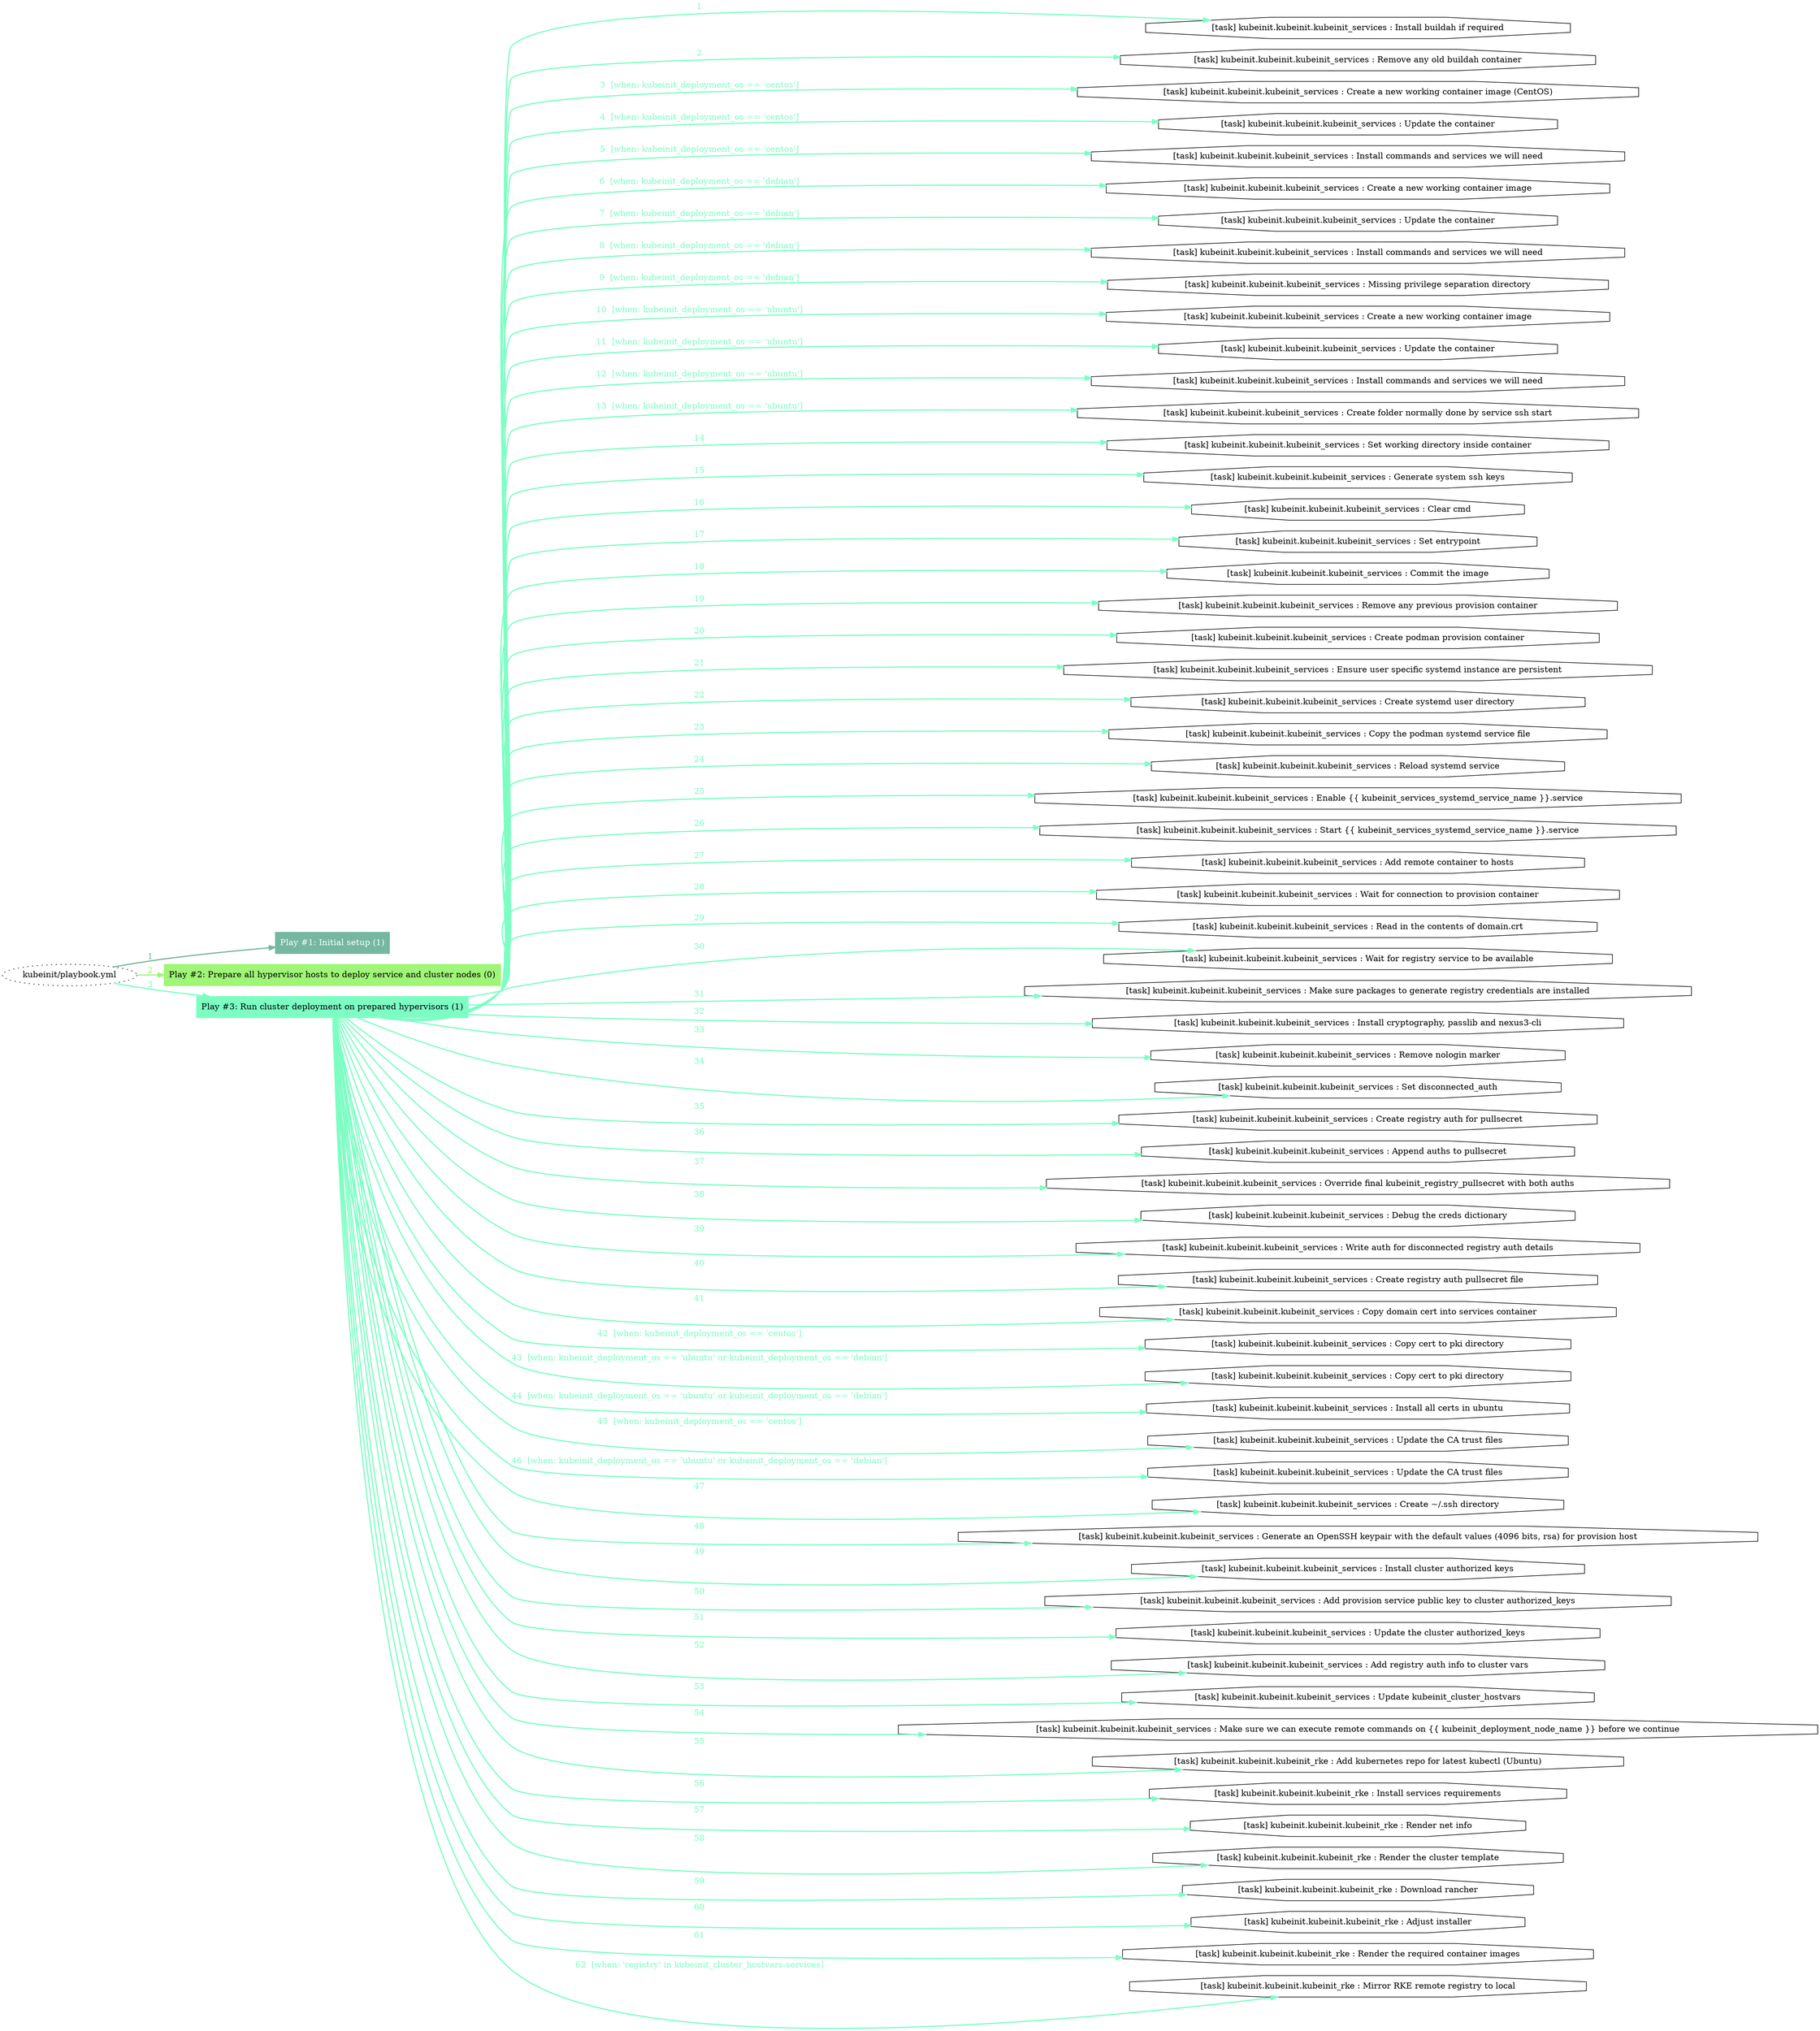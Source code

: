 digraph "kubeinit/playbook.yml "{
	graph [concentrate=true ordering=in rankdir=LR ratio=fill]
	edge [esep=5 sep=10]
	"kubeinit/playbook.yml" [id=root_node style=dotted]
	subgraph "Play #1: Initial setup (1) "{
		"Play #1: Initial setup (1)" [color="#75b7a0" fontcolor="#ffffff" id="play_db5c2b08-41c2-4093-bc88-210198c471d7" shape=box style=filled tooltip=localhost]
		"kubeinit/playbook.yml" -> "Play #1: Initial setup (1)" [label=1 color="#75b7a0" fontcolor="#75b7a0" id="edge_f2692716-f0dc-4df9-846f-8cd3963e53b9" style=bold]
	}
	subgraph "Play #2: Prepare all hypervisor hosts to deploy service and cluster nodes (0) "{
		"Play #2: Prepare all hypervisor hosts to deploy service and cluster nodes (0)" [color="#9ff576" fontcolor="#000000" id="play_c4b682ef-e2d0-45e0-beb5-3cf2cc6bad97" shape=box style=filled tooltip=""]
		"kubeinit/playbook.yml" -> "Play #2: Prepare all hypervisor hosts to deploy service and cluster nodes (0)" [label=2 color="#9ff576" fontcolor="#9ff576" id="edge_4d071160-50fc-435b-a11a-b99a9e146b08" style=bold]
	}
	subgraph "Play #3: Run cluster deployment on prepared hypervisors (1) "{
		"Play #3: Run cluster deployment on prepared hypervisors (1)" [color="#7cfec3" fontcolor="#000000" id="play_b5b561e1-4717-4a12-9656-3282ff8331ac" shape=box style=filled tooltip=localhost]
		"kubeinit/playbook.yml" -> "Play #3: Run cluster deployment on prepared hypervisors (1)" [label=3 color="#7cfec3" fontcolor="#7cfec3" id="edge_5e57182f-50f9-43e4-b829-941e9809f07f" style=bold]
		"task_eb3deae8-b852-45d5-abd5-f4f80c585948" [label="[task] kubeinit.kubeinit.kubeinit_services : Install buildah if required" id="task_eb3deae8-b852-45d5-abd5-f4f80c585948" shape=octagon tooltip="[task] kubeinit.kubeinit.kubeinit_services : Install buildah if required"]
		"Play #3: Run cluster deployment on prepared hypervisors (1)" -> "task_eb3deae8-b852-45d5-abd5-f4f80c585948" [label=1 color="#7cfec3" fontcolor="#7cfec3" id="edge_3176e84b-0b3a-4587-9674-d919a4d84194" style=bold]
		"task_aeccb268-d2ef-4d61-a649-5c4a43fba160" [label="[task] kubeinit.kubeinit.kubeinit_services : Remove any old buildah container" id="task_aeccb268-d2ef-4d61-a649-5c4a43fba160" shape=octagon tooltip="[task] kubeinit.kubeinit.kubeinit_services : Remove any old buildah container"]
		"Play #3: Run cluster deployment on prepared hypervisors (1)" -> "task_aeccb268-d2ef-4d61-a649-5c4a43fba160" [label=2 color="#7cfec3" fontcolor="#7cfec3" id="edge_02f58f67-a116-4ac0-af77-cced0ee3763c" style=bold]
		"task_299a45b2-3d88-4fdc-bb3a-990438a171bb" [label="[task] kubeinit.kubeinit.kubeinit_services : Create a new working container image (CentOS)" id="task_299a45b2-3d88-4fdc-bb3a-990438a171bb" shape=octagon tooltip="[task] kubeinit.kubeinit.kubeinit_services : Create a new working container image (CentOS)"]
		"Play #3: Run cluster deployment on prepared hypervisors (1)" -> "task_299a45b2-3d88-4fdc-bb3a-990438a171bb" [label="3  [when: kubeinit_deployment_os == 'centos']" color="#7cfec3" fontcolor="#7cfec3" id="edge_cd0a94c3-e4cf-42c9-8e14-ccbb732563be" style=bold]
		"task_94a93217-7795-4a3d-8478-3b70072a0567" [label="[task] kubeinit.kubeinit.kubeinit_services : Update the container" id="task_94a93217-7795-4a3d-8478-3b70072a0567" shape=octagon tooltip="[task] kubeinit.kubeinit.kubeinit_services : Update the container"]
		"Play #3: Run cluster deployment on prepared hypervisors (1)" -> "task_94a93217-7795-4a3d-8478-3b70072a0567" [label="4  [when: kubeinit_deployment_os == 'centos']" color="#7cfec3" fontcolor="#7cfec3" id="edge_8c88e606-3300-4b4b-ba50-f7129e37f980" style=bold]
		"task_09172a1b-9aed-4ebf-9253-27fffa7ce310" [label="[task] kubeinit.kubeinit.kubeinit_services : Install commands and services we will need" id="task_09172a1b-9aed-4ebf-9253-27fffa7ce310" shape=octagon tooltip="[task] kubeinit.kubeinit.kubeinit_services : Install commands and services we will need"]
		"Play #3: Run cluster deployment on prepared hypervisors (1)" -> "task_09172a1b-9aed-4ebf-9253-27fffa7ce310" [label="5  [when: kubeinit_deployment_os == 'centos']" color="#7cfec3" fontcolor="#7cfec3" id="edge_322b72ef-73a3-4fb6-8af7-2efeaf49dda3" style=bold]
		"task_03bacb35-f1d1-4a3f-8543-3f46b5deb69e" [label="[task] kubeinit.kubeinit.kubeinit_services : Create a new working container image" id="task_03bacb35-f1d1-4a3f-8543-3f46b5deb69e" shape=octagon tooltip="[task] kubeinit.kubeinit.kubeinit_services : Create a new working container image"]
		"Play #3: Run cluster deployment on prepared hypervisors (1)" -> "task_03bacb35-f1d1-4a3f-8543-3f46b5deb69e" [label="6  [when: kubeinit_deployment_os == 'debian']" color="#7cfec3" fontcolor="#7cfec3" id="edge_49dae150-edd7-40a0-90d5-3c2eacb2e509" style=bold]
		"task_e1a2e2fb-fa04-460c-a6e2-55c296efd948" [label="[task] kubeinit.kubeinit.kubeinit_services : Update the container" id="task_e1a2e2fb-fa04-460c-a6e2-55c296efd948" shape=octagon tooltip="[task] kubeinit.kubeinit.kubeinit_services : Update the container"]
		"Play #3: Run cluster deployment on prepared hypervisors (1)" -> "task_e1a2e2fb-fa04-460c-a6e2-55c296efd948" [label="7  [when: kubeinit_deployment_os == 'debian']" color="#7cfec3" fontcolor="#7cfec3" id="edge_676d3331-3d2f-48d9-beb6-794b25f71ba0" style=bold]
		"task_eb1ddca5-7da3-4edd-87de-d6b91bf18a06" [label="[task] kubeinit.kubeinit.kubeinit_services : Install commands and services we will need" id="task_eb1ddca5-7da3-4edd-87de-d6b91bf18a06" shape=octagon tooltip="[task] kubeinit.kubeinit.kubeinit_services : Install commands and services we will need"]
		"Play #3: Run cluster deployment on prepared hypervisors (1)" -> "task_eb1ddca5-7da3-4edd-87de-d6b91bf18a06" [label="8  [when: kubeinit_deployment_os == 'debian']" color="#7cfec3" fontcolor="#7cfec3" id="edge_94600c9b-da96-425d-b15e-e94a21d71d1b" style=bold]
		"task_0309241b-6e24-4f46-9f70-974b5a46934c" [label="[task] kubeinit.kubeinit.kubeinit_services : Missing privilege separation directory" id="task_0309241b-6e24-4f46-9f70-974b5a46934c" shape=octagon tooltip="[task] kubeinit.kubeinit.kubeinit_services : Missing privilege separation directory"]
		"Play #3: Run cluster deployment on prepared hypervisors (1)" -> "task_0309241b-6e24-4f46-9f70-974b5a46934c" [label="9  [when: kubeinit_deployment_os == 'debian']" color="#7cfec3" fontcolor="#7cfec3" id="edge_a8473c50-bf99-4a28-a06a-2880773eb11f" style=bold]
		"task_7f1bed99-1a0a-4584-9991-e90c26e74b3a" [label="[task] kubeinit.kubeinit.kubeinit_services : Create a new working container image" id="task_7f1bed99-1a0a-4584-9991-e90c26e74b3a" shape=octagon tooltip="[task] kubeinit.kubeinit.kubeinit_services : Create a new working container image"]
		"Play #3: Run cluster deployment on prepared hypervisors (1)" -> "task_7f1bed99-1a0a-4584-9991-e90c26e74b3a" [label="10  [when: kubeinit_deployment_os == 'ubuntu']" color="#7cfec3" fontcolor="#7cfec3" id="edge_31f1cd06-4875-4bef-9f75-ab010dd3d924" style=bold]
		"task_8ca01cf9-5712-42fb-b9cb-c2a0284963f1" [label="[task] kubeinit.kubeinit.kubeinit_services : Update the container" id="task_8ca01cf9-5712-42fb-b9cb-c2a0284963f1" shape=octagon tooltip="[task] kubeinit.kubeinit.kubeinit_services : Update the container"]
		"Play #3: Run cluster deployment on prepared hypervisors (1)" -> "task_8ca01cf9-5712-42fb-b9cb-c2a0284963f1" [label="11  [when: kubeinit_deployment_os == 'ubuntu']" color="#7cfec3" fontcolor="#7cfec3" id="edge_d5e85b05-e9a3-46f9-9a85-855064da9c84" style=bold]
		"task_65afe471-df01-4b52-8f6e-b931509bca2e" [label="[task] kubeinit.kubeinit.kubeinit_services : Install commands and services we will need" id="task_65afe471-df01-4b52-8f6e-b931509bca2e" shape=octagon tooltip="[task] kubeinit.kubeinit.kubeinit_services : Install commands and services we will need"]
		"Play #3: Run cluster deployment on prepared hypervisors (1)" -> "task_65afe471-df01-4b52-8f6e-b931509bca2e" [label="12  [when: kubeinit_deployment_os == 'ubuntu']" color="#7cfec3" fontcolor="#7cfec3" id="edge_57678749-9cc5-472e-b5b5-ed1073ae364e" style=bold]
		"task_ba601f81-fc92-49c2-b188-e943549f6486" [label="[task] kubeinit.kubeinit.kubeinit_services : Create folder normally done by service ssh start" id="task_ba601f81-fc92-49c2-b188-e943549f6486" shape=octagon tooltip="[task] kubeinit.kubeinit.kubeinit_services : Create folder normally done by service ssh start"]
		"Play #3: Run cluster deployment on prepared hypervisors (1)" -> "task_ba601f81-fc92-49c2-b188-e943549f6486" [label="13  [when: kubeinit_deployment_os == 'ubuntu']" color="#7cfec3" fontcolor="#7cfec3" id="edge_d20642f2-8932-418b-8449-c34049ba0591" style=bold]
		"task_1cce31fc-01e8-4d84-9009-72843fa42929" [label="[task] kubeinit.kubeinit.kubeinit_services : Set working directory inside container" id="task_1cce31fc-01e8-4d84-9009-72843fa42929" shape=octagon tooltip="[task] kubeinit.kubeinit.kubeinit_services : Set working directory inside container"]
		"Play #3: Run cluster deployment on prepared hypervisors (1)" -> "task_1cce31fc-01e8-4d84-9009-72843fa42929" [label=14 color="#7cfec3" fontcolor="#7cfec3" id="edge_e5d31b13-8aa7-427a-9ac4-3cde004ad563" style=bold]
		"task_fd8aa023-0566-4c90-8e82-9136257ae4cf" [label="[task] kubeinit.kubeinit.kubeinit_services : Generate system ssh keys" id="task_fd8aa023-0566-4c90-8e82-9136257ae4cf" shape=octagon tooltip="[task] kubeinit.kubeinit.kubeinit_services : Generate system ssh keys"]
		"Play #3: Run cluster deployment on prepared hypervisors (1)" -> "task_fd8aa023-0566-4c90-8e82-9136257ae4cf" [label=15 color="#7cfec3" fontcolor="#7cfec3" id="edge_1c42b006-7094-419c-af99-1fb9a7d79b02" style=bold]
		"task_21375464-47f8-4625-8ec4-cc430a6d858b" [label="[task] kubeinit.kubeinit.kubeinit_services : Clear cmd" id="task_21375464-47f8-4625-8ec4-cc430a6d858b" shape=octagon tooltip="[task] kubeinit.kubeinit.kubeinit_services : Clear cmd"]
		"Play #3: Run cluster deployment on prepared hypervisors (1)" -> "task_21375464-47f8-4625-8ec4-cc430a6d858b" [label=16 color="#7cfec3" fontcolor="#7cfec3" id="edge_0b7484ce-cb0f-40c2-9f5d-8fd46fe22cb4" style=bold]
		"task_3ad00685-d5a1-4bc9-b0d1-979c3a570394" [label="[task] kubeinit.kubeinit.kubeinit_services : Set entrypoint" id="task_3ad00685-d5a1-4bc9-b0d1-979c3a570394" shape=octagon tooltip="[task] kubeinit.kubeinit.kubeinit_services : Set entrypoint"]
		"Play #3: Run cluster deployment on prepared hypervisors (1)" -> "task_3ad00685-d5a1-4bc9-b0d1-979c3a570394" [label=17 color="#7cfec3" fontcolor="#7cfec3" id="edge_2e1f7cac-cf98-407f-b347-f2d1fc8f8db3" style=bold]
		"task_4aecc2ed-d5c2-4e29-953e-400711b58e0c" [label="[task] kubeinit.kubeinit.kubeinit_services : Commit the image" id="task_4aecc2ed-d5c2-4e29-953e-400711b58e0c" shape=octagon tooltip="[task] kubeinit.kubeinit.kubeinit_services : Commit the image"]
		"Play #3: Run cluster deployment on prepared hypervisors (1)" -> "task_4aecc2ed-d5c2-4e29-953e-400711b58e0c" [label=18 color="#7cfec3" fontcolor="#7cfec3" id="edge_44ac98d0-6074-41d0-a5f3-310a4712cda8" style=bold]
		"task_2db74bdc-6e37-4aeb-9f7c-cc959b7cad39" [label="[task] kubeinit.kubeinit.kubeinit_services : Remove any previous provision container" id="task_2db74bdc-6e37-4aeb-9f7c-cc959b7cad39" shape=octagon tooltip="[task] kubeinit.kubeinit.kubeinit_services : Remove any previous provision container"]
		"Play #3: Run cluster deployment on prepared hypervisors (1)" -> "task_2db74bdc-6e37-4aeb-9f7c-cc959b7cad39" [label=19 color="#7cfec3" fontcolor="#7cfec3" id="edge_45744e82-a2ad-4ea7-9d4d-5c6614c632c3" style=bold]
		"task_c3694c63-f13d-4a9f-80f6-63856963431e" [label="[task] kubeinit.kubeinit.kubeinit_services : Create podman provision container" id="task_c3694c63-f13d-4a9f-80f6-63856963431e" shape=octagon tooltip="[task] kubeinit.kubeinit.kubeinit_services : Create podman provision container"]
		"Play #3: Run cluster deployment on prepared hypervisors (1)" -> "task_c3694c63-f13d-4a9f-80f6-63856963431e" [label=20 color="#7cfec3" fontcolor="#7cfec3" id="edge_4bac66d3-4c83-418d-8034-12ba9b7684bc" style=bold]
		"task_cdb393a2-45a7-45cf-a584-d1c71c3a8252" [label="[task] kubeinit.kubeinit.kubeinit_services : Ensure user specific systemd instance are persistent" id="task_cdb393a2-45a7-45cf-a584-d1c71c3a8252" shape=octagon tooltip="[task] kubeinit.kubeinit.kubeinit_services : Ensure user specific systemd instance are persistent"]
		"Play #3: Run cluster deployment on prepared hypervisors (1)" -> "task_cdb393a2-45a7-45cf-a584-d1c71c3a8252" [label=21 color="#7cfec3" fontcolor="#7cfec3" id="edge_6704e1f7-809d-4bbe-ae95-2cbc9d23fc02" style=bold]
		"task_c17f1e11-a345-4462-886b-09c0ace13452" [label="[task] kubeinit.kubeinit.kubeinit_services : Create systemd user directory" id="task_c17f1e11-a345-4462-886b-09c0ace13452" shape=octagon tooltip="[task] kubeinit.kubeinit.kubeinit_services : Create systemd user directory"]
		"Play #3: Run cluster deployment on prepared hypervisors (1)" -> "task_c17f1e11-a345-4462-886b-09c0ace13452" [label=22 color="#7cfec3" fontcolor="#7cfec3" id="edge_27f3c99b-988d-4f0f-9344-e421107f7d9b" style=bold]
		"task_5f54d8fa-a302-4554-b5e7-4a6638f107e5" [label="[task] kubeinit.kubeinit.kubeinit_services : Copy the podman systemd service file" id="task_5f54d8fa-a302-4554-b5e7-4a6638f107e5" shape=octagon tooltip="[task] kubeinit.kubeinit.kubeinit_services : Copy the podman systemd service file"]
		"Play #3: Run cluster deployment on prepared hypervisors (1)" -> "task_5f54d8fa-a302-4554-b5e7-4a6638f107e5" [label=23 color="#7cfec3" fontcolor="#7cfec3" id="edge_172641c9-a0a4-4305-8419-e96ce9dd383a" style=bold]
		"task_867caf61-ba80-4810-b605-7f9426a6e8d8" [label="[task] kubeinit.kubeinit.kubeinit_services : Reload systemd service" id="task_867caf61-ba80-4810-b605-7f9426a6e8d8" shape=octagon tooltip="[task] kubeinit.kubeinit.kubeinit_services : Reload systemd service"]
		"Play #3: Run cluster deployment on prepared hypervisors (1)" -> "task_867caf61-ba80-4810-b605-7f9426a6e8d8" [label=24 color="#7cfec3" fontcolor="#7cfec3" id="edge_9ef191d9-8261-4ddf-a931-18e597aff491" style=bold]
		"task_6db72aed-c899-4a75-8b70-736eac4a0fbb" [label="[task] kubeinit.kubeinit.kubeinit_services : Enable {{ kubeinit_services_systemd_service_name }}.service" id="task_6db72aed-c899-4a75-8b70-736eac4a0fbb" shape=octagon tooltip="[task] kubeinit.kubeinit.kubeinit_services : Enable {{ kubeinit_services_systemd_service_name }}.service"]
		"Play #3: Run cluster deployment on prepared hypervisors (1)" -> "task_6db72aed-c899-4a75-8b70-736eac4a0fbb" [label=25 color="#7cfec3" fontcolor="#7cfec3" id="edge_f090d34a-9b6c-46ac-88bc-7b21f4575d8f" style=bold]
		"task_91858cde-1e50-40dc-970b-19f1390c40ef" [label="[task] kubeinit.kubeinit.kubeinit_services : Start {{ kubeinit_services_systemd_service_name }}.service" id="task_91858cde-1e50-40dc-970b-19f1390c40ef" shape=octagon tooltip="[task] kubeinit.kubeinit.kubeinit_services : Start {{ kubeinit_services_systemd_service_name }}.service"]
		"Play #3: Run cluster deployment on prepared hypervisors (1)" -> "task_91858cde-1e50-40dc-970b-19f1390c40ef" [label=26 color="#7cfec3" fontcolor="#7cfec3" id="edge_aecaf778-87f5-4b67-8edb-fc56749b9520" style=bold]
		"task_68d8c278-517d-4e26-9513-53aa1b70e7a9" [label="[task] kubeinit.kubeinit.kubeinit_services : Add remote container to hosts" id="task_68d8c278-517d-4e26-9513-53aa1b70e7a9" shape=octagon tooltip="[task] kubeinit.kubeinit.kubeinit_services : Add remote container to hosts"]
		"Play #3: Run cluster deployment on prepared hypervisors (1)" -> "task_68d8c278-517d-4e26-9513-53aa1b70e7a9" [label=27 color="#7cfec3" fontcolor="#7cfec3" id="edge_5e4b1e66-2af3-4b42-a4a2-dc4c5aad3e9f" style=bold]
		"task_6581d514-c71e-4199-baf7-0c7c2adeead3" [label="[task] kubeinit.kubeinit.kubeinit_services : Wait for connection to provision container" id="task_6581d514-c71e-4199-baf7-0c7c2adeead3" shape=octagon tooltip="[task] kubeinit.kubeinit.kubeinit_services : Wait for connection to provision container"]
		"Play #3: Run cluster deployment on prepared hypervisors (1)" -> "task_6581d514-c71e-4199-baf7-0c7c2adeead3" [label=28 color="#7cfec3" fontcolor="#7cfec3" id="edge_aa11105e-b162-4053-a3d7-9b20314381d9" style=bold]
		"task_29a607e2-1d53-4a89-b508-aef963218441" [label="[task] kubeinit.kubeinit.kubeinit_services : Read in the contents of domain.crt" id="task_29a607e2-1d53-4a89-b508-aef963218441" shape=octagon tooltip="[task] kubeinit.kubeinit.kubeinit_services : Read in the contents of domain.crt"]
		"Play #3: Run cluster deployment on prepared hypervisors (1)" -> "task_29a607e2-1d53-4a89-b508-aef963218441" [label=29 color="#7cfec3" fontcolor="#7cfec3" id="edge_bc2bce49-c610-4da1-86e4-c11a90162d5e" style=bold]
		"task_fdd797e2-07c0-4df5-977c-4d08944aa0d0" [label="[task] kubeinit.kubeinit.kubeinit_services : Wait for registry service to be available" id="task_fdd797e2-07c0-4df5-977c-4d08944aa0d0" shape=octagon tooltip="[task] kubeinit.kubeinit.kubeinit_services : Wait for registry service to be available"]
		"Play #3: Run cluster deployment on prepared hypervisors (1)" -> "task_fdd797e2-07c0-4df5-977c-4d08944aa0d0" [label=30 color="#7cfec3" fontcolor="#7cfec3" id="edge_eefc0522-c95f-4c9d-947b-4378e26771e7" style=bold]
		"task_b413f057-a547-4dc0-aa74-62b0d245d9ae" [label="[task] kubeinit.kubeinit.kubeinit_services : Make sure packages to generate registry credentials are installed" id="task_b413f057-a547-4dc0-aa74-62b0d245d9ae" shape=octagon tooltip="[task] kubeinit.kubeinit.kubeinit_services : Make sure packages to generate registry credentials are installed"]
		"Play #3: Run cluster deployment on prepared hypervisors (1)" -> "task_b413f057-a547-4dc0-aa74-62b0d245d9ae" [label=31 color="#7cfec3" fontcolor="#7cfec3" id="edge_ad4858bf-c8ff-45ca-b845-ce6d68e60fd2" style=bold]
		"task_379ea977-9636-4128-aef5-d78ebeb0c4d1" [label="[task] kubeinit.kubeinit.kubeinit_services : Install cryptography, passlib and nexus3-cli" id="task_379ea977-9636-4128-aef5-d78ebeb0c4d1" shape=octagon tooltip="[task] kubeinit.kubeinit.kubeinit_services : Install cryptography, passlib and nexus3-cli"]
		"Play #3: Run cluster deployment on prepared hypervisors (1)" -> "task_379ea977-9636-4128-aef5-d78ebeb0c4d1" [label=32 color="#7cfec3" fontcolor="#7cfec3" id="edge_bcdc78e4-4333-4774-b2fe-1dd8c5a3e653" style=bold]
		"task_06b53740-dbc4-4ef1-aafe-90b67e12de4c" [label="[task] kubeinit.kubeinit.kubeinit_services : Remove nologin marker" id="task_06b53740-dbc4-4ef1-aafe-90b67e12de4c" shape=octagon tooltip="[task] kubeinit.kubeinit.kubeinit_services : Remove nologin marker"]
		"Play #3: Run cluster deployment on prepared hypervisors (1)" -> "task_06b53740-dbc4-4ef1-aafe-90b67e12de4c" [label=33 color="#7cfec3" fontcolor="#7cfec3" id="edge_11b221b2-b270-404b-b61e-1c8e398328e9" style=bold]
		"task_1ffad68e-ae96-4a2f-aa7d-bb2c58829cb2" [label="[task] kubeinit.kubeinit.kubeinit_services : Set disconnected_auth" id="task_1ffad68e-ae96-4a2f-aa7d-bb2c58829cb2" shape=octagon tooltip="[task] kubeinit.kubeinit.kubeinit_services : Set disconnected_auth"]
		"Play #3: Run cluster deployment on prepared hypervisors (1)" -> "task_1ffad68e-ae96-4a2f-aa7d-bb2c58829cb2" [label=34 color="#7cfec3" fontcolor="#7cfec3" id="edge_2f68b97f-665b-4a83-b1b3-6cfff24786fe" style=bold]
		"task_a551edc2-d2c3-4995-a60a-57f430c99a92" [label="[task] kubeinit.kubeinit.kubeinit_services : Create registry auth for pullsecret" id="task_a551edc2-d2c3-4995-a60a-57f430c99a92" shape=octagon tooltip="[task] kubeinit.kubeinit.kubeinit_services : Create registry auth for pullsecret"]
		"Play #3: Run cluster deployment on prepared hypervisors (1)" -> "task_a551edc2-d2c3-4995-a60a-57f430c99a92" [label=35 color="#7cfec3" fontcolor="#7cfec3" id="edge_c7be54d0-6fb8-4e51-a45e-5dafbb874288" style=bold]
		"task_7ad0355c-7636-486d-a97c-d2dee09f6811" [label="[task] kubeinit.kubeinit.kubeinit_services : Append auths to pullsecret" id="task_7ad0355c-7636-486d-a97c-d2dee09f6811" shape=octagon tooltip="[task] kubeinit.kubeinit.kubeinit_services : Append auths to pullsecret"]
		"Play #3: Run cluster deployment on prepared hypervisors (1)" -> "task_7ad0355c-7636-486d-a97c-d2dee09f6811" [label=36 color="#7cfec3" fontcolor="#7cfec3" id="edge_17a9abf7-f968-4527-bb86-58ef5d71b153" style=bold]
		"task_b98b7230-1e88-4785-8473-0304effadafe" [label="[task] kubeinit.kubeinit.kubeinit_services : Override final kubeinit_registry_pullsecret with both auths" id="task_b98b7230-1e88-4785-8473-0304effadafe" shape=octagon tooltip="[task] kubeinit.kubeinit.kubeinit_services : Override final kubeinit_registry_pullsecret with both auths"]
		"Play #3: Run cluster deployment on prepared hypervisors (1)" -> "task_b98b7230-1e88-4785-8473-0304effadafe" [label=37 color="#7cfec3" fontcolor="#7cfec3" id="edge_c3fa8a43-d7b0-4de3-9927-977016aa3411" style=bold]
		"task_f9e9c1b1-7328-49e4-afbc-55e062c62541" [label="[task] kubeinit.kubeinit.kubeinit_services : Debug the creds dictionary" id="task_f9e9c1b1-7328-49e4-afbc-55e062c62541" shape=octagon tooltip="[task] kubeinit.kubeinit.kubeinit_services : Debug the creds dictionary"]
		"Play #3: Run cluster deployment on prepared hypervisors (1)" -> "task_f9e9c1b1-7328-49e4-afbc-55e062c62541" [label=38 color="#7cfec3" fontcolor="#7cfec3" id="edge_c13d9cb5-95a5-42dc-b8b8-4d54ff0346af" style=bold]
		"task_7c826a51-af09-49f7-b54d-5776abe0e5db" [label="[task] kubeinit.kubeinit.kubeinit_services : Write auth for disconnected registry auth details" id="task_7c826a51-af09-49f7-b54d-5776abe0e5db" shape=octagon tooltip="[task] kubeinit.kubeinit.kubeinit_services : Write auth for disconnected registry auth details"]
		"Play #3: Run cluster deployment on prepared hypervisors (1)" -> "task_7c826a51-af09-49f7-b54d-5776abe0e5db" [label=39 color="#7cfec3" fontcolor="#7cfec3" id="edge_9ca9f0eb-8354-424a-bc42-461925f4eb06" style=bold]
		"task_8875d1c8-8535-42a1-a67c-47de6a61605e" [label="[task] kubeinit.kubeinit.kubeinit_services : Create registry auth pullsecret file" id="task_8875d1c8-8535-42a1-a67c-47de6a61605e" shape=octagon tooltip="[task] kubeinit.kubeinit.kubeinit_services : Create registry auth pullsecret file"]
		"Play #3: Run cluster deployment on prepared hypervisors (1)" -> "task_8875d1c8-8535-42a1-a67c-47de6a61605e" [label=40 color="#7cfec3" fontcolor="#7cfec3" id="edge_5d75a055-4146-440e-a821-327640732605" style=bold]
		"task_5a47cd97-ab1a-4b02-8fcc-ea350c0595d5" [label="[task] kubeinit.kubeinit.kubeinit_services : Copy domain cert into services container" id="task_5a47cd97-ab1a-4b02-8fcc-ea350c0595d5" shape=octagon tooltip="[task] kubeinit.kubeinit.kubeinit_services : Copy domain cert into services container"]
		"Play #3: Run cluster deployment on prepared hypervisors (1)" -> "task_5a47cd97-ab1a-4b02-8fcc-ea350c0595d5" [label=41 color="#7cfec3" fontcolor="#7cfec3" id="edge_2db5bd4a-036a-43fd-81b8-008a7101cea6" style=bold]
		"task_9f17b18e-7d8d-4850-a08b-a71f7e4569c9" [label="[task] kubeinit.kubeinit.kubeinit_services : Copy cert to pki directory" id="task_9f17b18e-7d8d-4850-a08b-a71f7e4569c9" shape=octagon tooltip="[task] kubeinit.kubeinit.kubeinit_services : Copy cert to pki directory"]
		"Play #3: Run cluster deployment on prepared hypervisors (1)" -> "task_9f17b18e-7d8d-4850-a08b-a71f7e4569c9" [label="42  [when: kubeinit_deployment_os == 'centos']" color="#7cfec3" fontcolor="#7cfec3" id="edge_7afc9555-e674-4808-8a8f-906ed4cf57d5" style=bold]
		"task_992a3389-24ff-409a-917e-9985ed66d74c" [label="[task] kubeinit.kubeinit.kubeinit_services : Copy cert to pki directory" id="task_992a3389-24ff-409a-917e-9985ed66d74c" shape=octagon tooltip="[task] kubeinit.kubeinit.kubeinit_services : Copy cert to pki directory"]
		"Play #3: Run cluster deployment on prepared hypervisors (1)" -> "task_992a3389-24ff-409a-917e-9985ed66d74c" [label="43  [when: kubeinit_deployment_os == 'ubuntu' or kubeinit_deployment_os == 'debian']" color="#7cfec3" fontcolor="#7cfec3" id="edge_2549b0e2-7be3-4f81-93db-a97bea3d8ce3" style=bold]
		"task_895c15f2-0c2b-44d7-90ad-5d9b062bfbff" [label="[task] kubeinit.kubeinit.kubeinit_services : Install all certs in ubuntu" id="task_895c15f2-0c2b-44d7-90ad-5d9b062bfbff" shape=octagon tooltip="[task] kubeinit.kubeinit.kubeinit_services : Install all certs in ubuntu"]
		"Play #3: Run cluster deployment on prepared hypervisors (1)" -> "task_895c15f2-0c2b-44d7-90ad-5d9b062bfbff" [label="44  [when: kubeinit_deployment_os == 'ubuntu' or kubeinit_deployment_os == 'debian']" color="#7cfec3" fontcolor="#7cfec3" id="edge_295b454a-7763-4723-818c-3c7bb7990a94" style=bold]
		"task_099d87a6-ebf3-4621-8ca3-27ad6b9e05d5" [label="[task] kubeinit.kubeinit.kubeinit_services : Update the CA trust files" id="task_099d87a6-ebf3-4621-8ca3-27ad6b9e05d5" shape=octagon tooltip="[task] kubeinit.kubeinit.kubeinit_services : Update the CA trust files"]
		"Play #3: Run cluster deployment on prepared hypervisors (1)" -> "task_099d87a6-ebf3-4621-8ca3-27ad6b9e05d5" [label="45  [when: kubeinit_deployment_os == 'centos']" color="#7cfec3" fontcolor="#7cfec3" id="edge_4619d06f-d02f-4e65-8888-a2bd7eb6936f" style=bold]
		"task_eb057189-b88b-4b08-ad6d-642ce340c6f1" [label="[task] kubeinit.kubeinit.kubeinit_services : Update the CA trust files" id="task_eb057189-b88b-4b08-ad6d-642ce340c6f1" shape=octagon tooltip="[task] kubeinit.kubeinit.kubeinit_services : Update the CA trust files"]
		"Play #3: Run cluster deployment on prepared hypervisors (1)" -> "task_eb057189-b88b-4b08-ad6d-642ce340c6f1" [label="46  [when: kubeinit_deployment_os == 'ubuntu' or kubeinit_deployment_os == 'debian']" color="#7cfec3" fontcolor="#7cfec3" id="edge_66a9fdde-e299-4e3e-946e-4cee52c2da72" style=bold]
		"task_62d34261-b5a7-494f-96d0-59063ec18534" [label="[task] kubeinit.kubeinit.kubeinit_services : Create ~/.ssh directory" id="task_62d34261-b5a7-494f-96d0-59063ec18534" shape=octagon tooltip="[task] kubeinit.kubeinit.kubeinit_services : Create ~/.ssh directory"]
		"Play #3: Run cluster deployment on prepared hypervisors (1)" -> "task_62d34261-b5a7-494f-96d0-59063ec18534" [label=47 color="#7cfec3" fontcolor="#7cfec3" id="edge_2300d3c8-7464-4219-9c3e-d90ea8dd36f4" style=bold]
		"task_bb007b4f-b8d9-4dae-8fb5-1b72d9e9d5ad" [label="[task] kubeinit.kubeinit.kubeinit_services : Generate an OpenSSH keypair with the default values (4096 bits, rsa) for provision host" id="task_bb007b4f-b8d9-4dae-8fb5-1b72d9e9d5ad" shape=octagon tooltip="[task] kubeinit.kubeinit.kubeinit_services : Generate an OpenSSH keypair with the default values (4096 bits, rsa) for provision host"]
		"Play #3: Run cluster deployment on prepared hypervisors (1)" -> "task_bb007b4f-b8d9-4dae-8fb5-1b72d9e9d5ad" [label=48 color="#7cfec3" fontcolor="#7cfec3" id="edge_b70b40db-db1b-44ba-afd0-1f93778499ea" style=bold]
		"task_f3f83f00-fe09-47f6-b8da-4cac4fd29387" [label="[task] kubeinit.kubeinit.kubeinit_services : Install cluster authorized keys" id="task_f3f83f00-fe09-47f6-b8da-4cac4fd29387" shape=octagon tooltip="[task] kubeinit.kubeinit.kubeinit_services : Install cluster authorized keys"]
		"Play #3: Run cluster deployment on prepared hypervisors (1)" -> "task_f3f83f00-fe09-47f6-b8da-4cac4fd29387" [label=49 color="#7cfec3" fontcolor="#7cfec3" id="edge_b7c3966d-1ee9-4d94-a318-bbf5a359e227" style=bold]
		"task_da4b0cb3-9586-470e-89e0-ee39cbaec8b6" [label="[task] kubeinit.kubeinit.kubeinit_services : Add provision service public key to cluster authorized_keys" id="task_da4b0cb3-9586-470e-89e0-ee39cbaec8b6" shape=octagon tooltip="[task] kubeinit.kubeinit.kubeinit_services : Add provision service public key to cluster authorized_keys"]
		"Play #3: Run cluster deployment on prepared hypervisors (1)" -> "task_da4b0cb3-9586-470e-89e0-ee39cbaec8b6" [label=50 color="#7cfec3" fontcolor="#7cfec3" id="edge_1207c068-b130-4dd5-bc2d-83bb3b6fbe42" style=bold]
		"task_b485d9f1-e3ee-4912-8771-9e3909f840b9" [label="[task] kubeinit.kubeinit.kubeinit_services : Update the cluster authorized_keys" id="task_b485d9f1-e3ee-4912-8771-9e3909f840b9" shape=octagon tooltip="[task] kubeinit.kubeinit.kubeinit_services : Update the cluster authorized_keys"]
		"Play #3: Run cluster deployment on prepared hypervisors (1)" -> "task_b485d9f1-e3ee-4912-8771-9e3909f840b9" [label=51 color="#7cfec3" fontcolor="#7cfec3" id="edge_39de00fe-e1bd-4d52-af54-3ff7cffe2dbb" style=bold]
		"task_ea7f8de5-529b-474e-ab29-a65ef0dbe82a" [label="[task] kubeinit.kubeinit.kubeinit_services : Add registry auth info to cluster vars" id="task_ea7f8de5-529b-474e-ab29-a65ef0dbe82a" shape=octagon tooltip="[task] kubeinit.kubeinit.kubeinit_services : Add registry auth info to cluster vars"]
		"Play #3: Run cluster deployment on prepared hypervisors (1)" -> "task_ea7f8de5-529b-474e-ab29-a65ef0dbe82a" [label=52 color="#7cfec3" fontcolor="#7cfec3" id="edge_d374e410-2df7-4f35-b056-6905b3266b9e" style=bold]
		"task_22b40a10-b2c7-4173-8acf-80beecfcc56a" [label="[task] kubeinit.kubeinit.kubeinit_services : Update kubeinit_cluster_hostvars" id="task_22b40a10-b2c7-4173-8acf-80beecfcc56a" shape=octagon tooltip="[task] kubeinit.kubeinit.kubeinit_services : Update kubeinit_cluster_hostvars"]
		"Play #3: Run cluster deployment on prepared hypervisors (1)" -> "task_22b40a10-b2c7-4173-8acf-80beecfcc56a" [label=53 color="#7cfec3" fontcolor="#7cfec3" id="edge_6f68ae23-ff2a-485c-97ff-50487f8b801a" style=bold]
		"task_764e9ffd-3c61-445e-81c2-421cf4e01f16" [label="[task] kubeinit.kubeinit.kubeinit_services : Make sure we can execute remote commands on {{ kubeinit_deployment_node_name }} before we continue" id="task_764e9ffd-3c61-445e-81c2-421cf4e01f16" shape=octagon tooltip="[task] kubeinit.kubeinit.kubeinit_services : Make sure we can execute remote commands on {{ kubeinit_deployment_node_name }} before we continue"]
		"Play #3: Run cluster deployment on prepared hypervisors (1)" -> "task_764e9ffd-3c61-445e-81c2-421cf4e01f16" [label=54 color="#7cfec3" fontcolor="#7cfec3" id="edge_a61a48ae-7abb-442b-a519-61a856ad2768" style=bold]
		"task_3f7138ac-8fb6-4167-835e-765dd6eafc88" [label="[task] kubeinit.kubeinit.kubeinit_rke : Add kubernetes repo for latest kubectl (Ubuntu)" id="task_3f7138ac-8fb6-4167-835e-765dd6eafc88" shape=octagon tooltip="[task] kubeinit.kubeinit.kubeinit_rke : Add kubernetes repo for latest kubectl (Ubuntu)"]
		"Play #3: Run cluster deployment on prepared hypervisors (1)" -> "task_3f7138ac-8fb6-4167-835e-765dd6eafc88" [label=55 color="#7cfec3" fontcolor="#7cfec3" id="edge_7b243122-a3ea-435d-ac0f-a99d10d2d1c2" style=bold]
		"task_29f0193c-6320-4489-8c7a-ed4f55daf3ac" [label="[task] kubeinit.kubeinit.kubeinit_rke : Install services requirements" id="task_29f0193c-6320-4489-8c7a-ed4f55daf3ac" shape=octagon tooltip="[task] kubeinit.kubeinit.kubeinit_rke : Install services requirements"]
		"Play #3: Run cluster deployment on prepared hypervisors (1)" -> "task_29f0193c-6320-4489-8c7a-ed4f55daf3ac" [label=56 color="#7cfec3" fontcolor="#7cfec3" id="edge_77284196-32d8-4895-b041-ccd45bcb9cc6" style=bold]
		"task_ea3a202e-d66b-4439-b537-e3231db4f1a0" [label="[task] kubeinit.kubeinit.kubeinit_rke : Render net info" id="task_ea3a202e-d66b-4439-b537-e3231db4f1a0" shape=octagon tooltip="[task] kubeinit.kubeinit.kubeinit_rke : Render net info"]
		"Play #3: Run cluster deployment on prepared hypervisors (1)" -> "task_ea3a202e-d66b-4439-b537-e3231db4f1a0" [label=57 color="#7cfec3" fontcolor="#7cfec3" id="edge_d3183efb-4843-467c-83c5-2ccbb966b9bc" style=bold]
		"task_9c59674f-2029-4f4a-85e6-ab303c6ee5b9" [label="[task] kubeinit.kubeinit.kubeinit_rke : Render the cluster template" id="task_9c59674f-2029-4f4a-85e6-ab303c6ee5b9" shape=octagon tooltip="[task] kubeinit.kubeinit.kubeinit_rke : Render the cluster template"]
		"Play #3: Run cluster deployment on prepared hypervisors (1)" -> "task_9c59674f-2029-4f4a-85e6-ab303c6ee5b9" [label=58 color="#7cfec3" fontcolor="#7cfec3" id="edge_bf36519d-8a57-48f4-9c9a-14c2436ab87f" style=bold]
		"task_278c4a1e-2a72-4fce-aaad-5651f31092df" [label="[task] kubeinit.kubeinit.kubeinit_rke : Download rancher" id="task_278c4a1e-2a72-4fce-aaad-5651f31092df" shape=octagon tooltip="[task] kubeinit.kubeinit.kubeinit_rke : Download rancher"]
		"Play #3: Run cluster deployment on prepared hypervisors (1)" -> "task_278c4a1e-2a72-4fce-aaad-5651f31092df" [label=59 color="#7cfec3" fontcolor="#7cfec3" id="edge_3de43f62-2968-4931-99b3-14e0fa33317c" style=bold]
		"task_1474d9f7-2646-4693-a496-17e9d9637395" [label="[task] kubeinit.kubeinit.kubeinit_rke : Adjust installer" id="task_1474d9f7-2646-4693-a496-17e9d9637395" shape=octagon tooltip="[task] kubeinit.kubeinit.kubeinit_rke : Adjust installer"]
		"Play #3: Run cluster deployment on prepared hypervisors (1)" -> "task_1474d9f7-2646-4693-a496-17e9d9637395" [label=60 color="#7cfec3" fontcolor="#7cfec3" id="edge_f255aa3f-f048-49f7-8b0a-53c69389c07d" style=bold]
		"task_aaf66d8b-0a28-4aa8-aa69-d5e145a105f2" [label="[task] kubeinit.kubeinit.kubeinit_rke : Render the required container images" id="task_aaf66d8b-0a28-4aa8-aa69-d5e145a105f2" shape=octagon tooltip="[task] kubeinit.kubeinit.kubeinit_rke : Render the required container images"]
		"Play #3: Run cluster deployment on prepared hypervisors (1)" -> "task_aaf66d8b-0a28-4aa8-aa69-d5e145a105f2" [label=61 color="#7cfec3" fontcolor="#7cfec3" id="edge_6eb70b5f-eaf8-4df6-a9bd-314a8484c378" style=bold]
		"task_9ef894f9-1f4a-4809-b17a-9dbcab9f8a77" [label="[task] kubeinit.kubeinit.kubeinit_rke : Mirror RKE remote registry to local" id="task_9ef894f9-1f4a-4809-b17a-9dbcab9f8a77" shape=octagon tooltip="[task] kubeinit.kubeinit.kubeinit_rke : Mirror RKE remote registry to local"]
		"Play #3: Run cluster deployment on prepared hypervisors (1)" -> "task_9ef894f9-1f4a-4809-b17a-9dbcab9f8a77" [label="62  [when: 'registry' in kubeinit_cluster_hostvars.services]" color="#7cfec3" fontcolor="#7cfec3" id="edge_9ace100c-7f05-48c6-be60-cadc85e02463" style=bold]
	}
}
